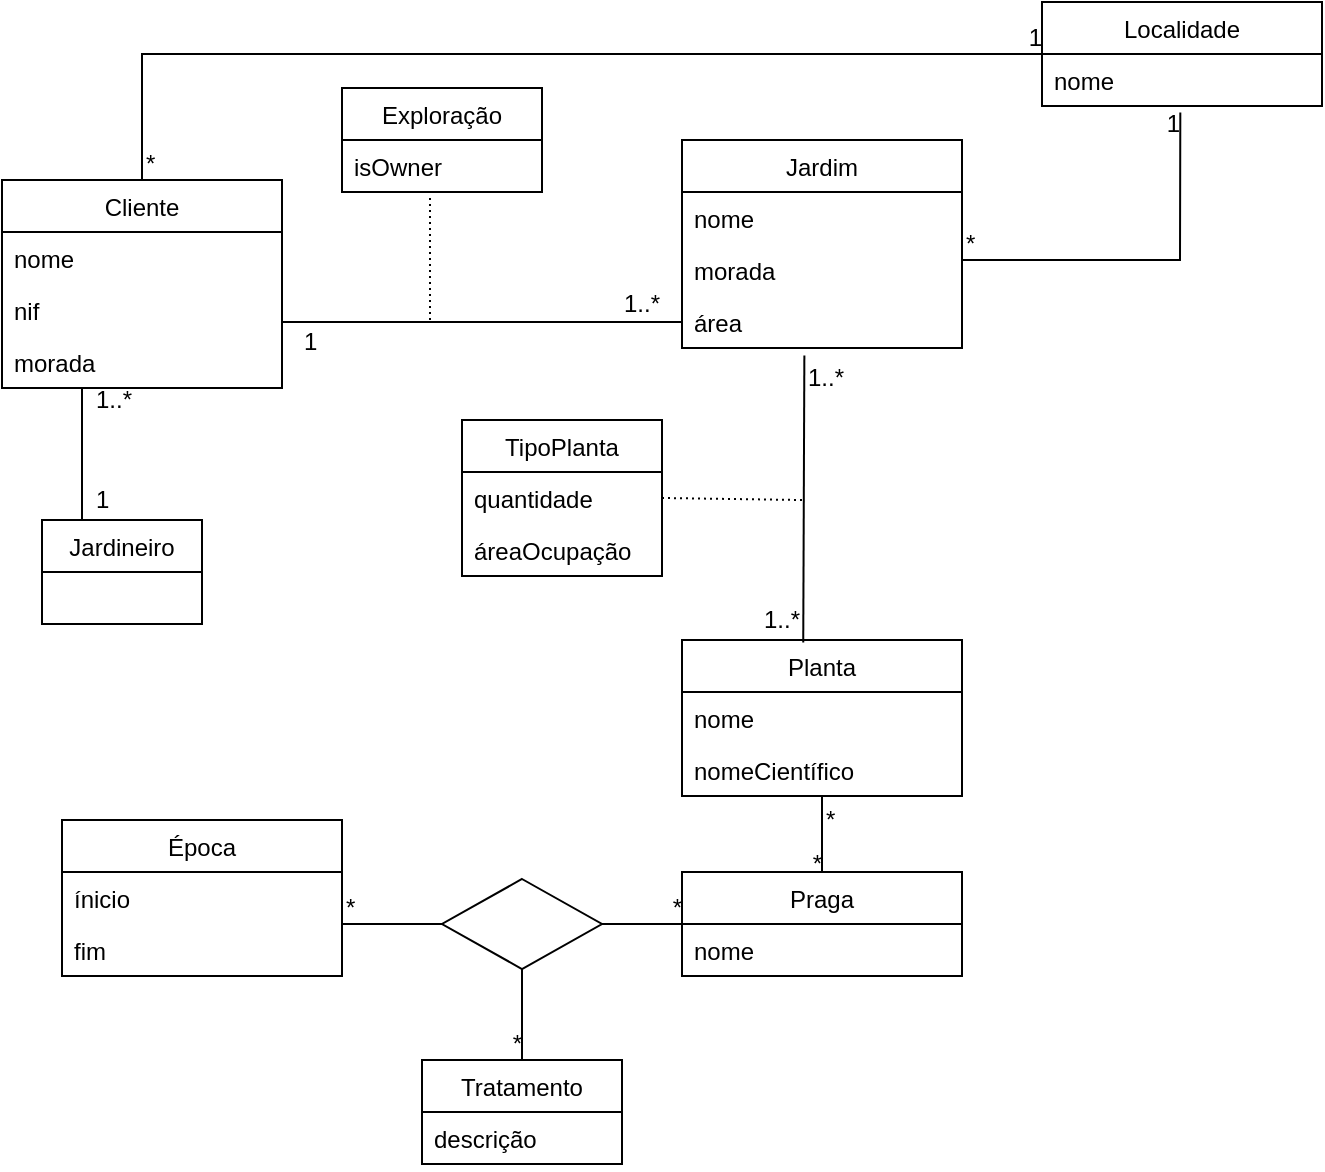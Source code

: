 <mxfile version="14.4.2" type="device"><diagram id="R-Qlvx659nVHb6XR74n9" name="Page-1"><mxGraphModel dx="761" dy="632" grid="1" gridSize="10" guides="1" tooltips="1" connect="1" arrows="1" fold="1" page="1" pageScale="1" pageWidth="827" pageHeight="1169" math="0" shadow="0"><root><mxCell id="0"/><mxCell id="1" parent="0"/><mxCell id="p2IRq4z4lxBSH37GjxNJ-1" value="Cliente" style="swimlane;fontStyle=0;childLayout=stackLayout;horizontal=1;startSize=26;fillColor=none;horizontalStack=0;resizeParent=1;resizeParentMax=0;resizeLast=0;collapsible=1;marginBottom=0;" parent="1" vertex="1"><mxGeometry x="40" y="160" width="140" height="104" as="geometry"/></mxCell><mxCell id="g7ioQa2eAXUk0I7rg1JK-16" value="" style="endArrow=none;html=1;rounded=0;entryX=0;entryY=0.5;entryDx=0;entryDy=0;" parent="p2IRq4z4lxBSH37GjxNJ-1" target="g7ioQa2eAXUk0I7rg1JK-12" edge="1"><mxGeometry relative="1" as="geometry"><mxPoint x="70" as="sourcePoint"/><mxPoint x="230" as="targetPoint"/><Array as="points"><mxPoint x="70" y="-63"/></Array></mxGeometry></mxCell><mxCell id="g7ioQa2eAXUk0I7rg1JK-17" value="*" style="resizable=0;html=1;align=left;verticalAlign=bottom;" parent="g7ioQa2eAXUk0I7rg1JK-16" connectable="0" vertex="1"><mxGeometry x="-1" relative="1" as="geometry"/></mxCell><mxCell id="g7ioQa2eAXUk0I7rg1JK-18" value="1" style="resizable=0;html=1;align=right;verticalAlign=bottom;" parent="g7ioQa2eAXUk0I7rg1JK-16" connectable="0" vertex="1"><mxGeometry x="1" relative="1" as="geometry"/></mxCell><mxCell id="p2IRq4z4lxBSH37GjxNJ-2" value="nome" style="text;strokeColor=none;fillColor=none;align=left;verticalAlign=top;spacingLeft=4;spacingRight=4;overflow=hidden;rotatable=0;points=[[0,0.5],[1,0.5]];portConstraint=eastwest;" parent="p2IRq4z4lxBSH37GjxNJ-1" vertex="1"><mxGeometry y="26" width="140" height="26" as="geometry"/></mxCell><mxCell id="p2IRq4z4lxBSH37GjxNJ-21" value="nif" style="text;strokeColor=none;fillColor=none;align=left;verticalAlign=top;spacingLeft=4;spacingRight=4;overflow=hidden;rotatable=0;points=[[0,0.5],[1,0.5]];portConstraint=eastwest;" parent="p2IRq4z4lxBSH37GjxNJ-1" vertex="1"><mxGeometry y="52" width="140" height="26" as="geometry"/></mxCell><mxCell id="p2IRq4z4lxBSH37GjxNJ-3" value="morada" style="text;strokeColor=none;fillColor=none;align=left;verticalAlign=top;spacingLeft=4;spacingRight=4;overflow=hidden;rotatable=0;points=[[0,0.5],[1,0.5]];portConstraint=eastwest;" parent="p2IRq4z4lxBSH37GjxNJ-1" vertex="1"><mxGeometry y="78" width="140" height="26" as="geometry"/></mxCell><mxCell id="p2IRq4z4lxBSH37GjxNJ-16" value="Jardim" style="swimlane;fontStyle=0;childLayout=stackLayout;horizontal=1;startSize=26;fillColor=none;horizontalStack=0;resizeParent=1;resizeParentMax=0;resizeLast=0;collapsible=1;marginBottom=0;verticalAlign=top;" parent="1" vertex="1"><mxGeometry x="380" y="140" width="140" height="104" as="geometry"/></mxCell><mxCell id="p2IRq4z4lxBSH37GjxNJ-20" value="nome" style="text;strokeColor=none;fillColor=none;align=left;verticalAlign=top;spacingLeft=4;spacingRight=4;overflow=hidden;rotatable=0;points=[[0,0.5],[1,0.5]];portConstraint=eastwest;" parent="p2IRq4z4lxBSH37GjxNJ-16" vertex="1"><mxGeometry y="26" width="140" height="26" as="geometry"/></mxCell><mxCell id="p2IRq4z4lxBSH37GjxNJ-17" value="morada" style="text;strokeColor=none;fillColor=none;align=left;verticalAlign=top;spacingLeft=4;spacingRight=4;overflow=hidden;rotatable=0;points=[[0,0.5],[1,0.5]];portConstraint=eastwest;" parent="p2IRq4z4lxBSH37GjxNJ-16" vertex="1"><mxGeometry y="52" width="140" height="26" as="geometry"/></mxCell><mxCell id="p2IRq4z4lxBSH37GjxNJ-22" value="área" style="text;strokeColor=none;fillColor=none;align=left;verticalAlign=top;spacingLeft=4;spacingRight=4;overflow=hidden;rotatable=0;points=[[0,0.5],[1,0.5]];portConstraint=eastwest;" parent="p2IRq4z4lxBSH37GjxNJ-16" vertex="1"><mxGeometry y="78" width="140" height="26" as="geometry"/></mxCell><mxCell id="p2IRq4z4lxBSH37GjxNJ-24" value="Época" style="swimlane;fontStyle=0;childLayout=stackLayout;horizontal=1;startSize=26;fillColor=none;horizontalStack=0;resizeParent=1;resizeParentMax=0;resizeLast=0;collapsible=1;marginBottom=0;" parent="1" vertex="1"><mxGeometry x="70" y="480" width="140" height="78" as="geometry"/></mxCell><mxCell id="p2IRq4z4lxBSH37GjxNJ-25" value="ínicio" style="text;strokeColor=none;fillColor=none;align=left;verticalAlign=top;spacingLeft=4;spacingRight=4;overflow=hidden;rotatable=0;points=[[0,0.5],[1,0.5]];portConstraint=eastwest;" parent="p2IRq4z4lxBSH37GjxNJ-24" vertex="1"><mxGeometry y="26" width="140" height="26" as="geometry"/></mxCell><mxCell id="p2IRq4z4lxBSH37GjxNJ-26" value="fim" style="text;strokeColor=none;fillColor=none;align=left;verticalAlign=top;spacingLeft=4;spacingRight=4;overflow=hidden;rotatable=0;points=[[0,0.5],[1,0.5]];portConstraint=eastwest;" parent="p2IRq4z4lxBSH37GjxNJ-24" vertex="1"><mxGeometry y="52" width="140" height="26" as="geometry"/></mxCell><mxCell id="p2IRq4z4lxBSH37GjxNJ-28" value="Planta" style="swimlane;fontStyle=0;childLayout=stackLayout;horizontal=1;startSize=26;fillColor=none;horizontalStack=0;resizeParent=1;resizeParentMax=0;resizeLast=0;collapsible=1;marginBottom=0;" parent="1" vertex="1"><mxGeometry x="380" y="390" width="140" height="78" as="geometry"/></mxCell><mxCell id="p2IRq4z4lxBSH37GjxNJ-29" value="nome" style="text;strokeColor=none;fillColor=none;align=left;verticalAlign=top;spacingLeft=4;spacingRight=4;overflow=hidden;rotatable=0;points=[[0,0.5],[1,0.5]];portConstraint=eastwest;" parent="p2IRq4z4lxBSH37GjxNJ-28" vertex="1"><mxGeometry y="26" width="140" height="26" as="geometry"/></mxCell><mxCell id="p2IRq4z4lxBSH37GjxNJ-61" value="nomeCientífico" style="text;strokeColor=none;fillColor=none;align=left;verticalAlign=top;spacingLeft=4;spacingRight=4;overflow=hidden;rotatable=0;points=[[0,0.5],[1,0.5]];portConstraint=eastwest;" parent="p2IRq4z4lxBSH37GjxNJ-28" vertex="1"><mxGeometry y="52" width="140" height="26" as="geometry"/></mxCell><mxCell id="p2IRq4z4lxBSH37GjxNJ-58" value="" style="endArrow=none;html=1;rounded=0;entryX=0;entryY=0.5;entryDx=0;entryDy=0;exitX=1;exitY=0.731;exitDx=0;exitDy=0;exitPerimeter=0;" parent="1" source="p2IRq4z4lxBSH37GjxNJ-21" edge="1"><mxGeometry relative="1" as="geometry"><mxPoint x="180" y="295.17" as="sourcePoint"/><mxPoint x="380" y="231" as="targetPoint"/></mxGeometry></mxCell><mxCell id="p2IRq4z4lxBSH37GjxNJ-59" value="1" style="resizable=0;html=1;align=left;verticalAlign=bottom;" parent="p2IRq4z4lxBSH37GjxNJ-58" connectable="0" vertex="1"><mxGeometry x="-1" relative="1" as="geometry"><mxPoint x="9" y="18.99" as="offset"/></mxGeometry></mxCell><mxCell id="p2IRq4z4lxBSH37GjxNJ-60" value="1..*" style="resizable=0;html=1;align=right;verticalAlign=bottom;" parent="p2IRq4z4lxBSH37GjxNJ-58" connectable="0" vertex="1"><mxGeometry x="1" relative="1" as="geometry"><mxPoint x="-10.25" y="-1.0" as="offset"/></mxGeometry></mxCell><mxCell id="p2IRq4z4lxBSH37GjxNJ-66" value="" style="endArrow=none;html=1;rounded=0;entryX=0.433;entryY=0.016;entryDx=0;entryDy=0;entryPerimeter=0;exitX=0.437;exitY=1.146;exitDx=0;exitDy=0;exitPerimeter=0;" parent="1" source="p2IRq4z4lxBSH37GjxNJ-22" target="p2IRq4z4lxBSH37GjxNJ-28" edge="1"><mxGeometry relative="1" as="geometry"><mxPoint x="440" y="250" as="sourcePoint"/><mxPoint x="600" y="270" as="targetPoint"/></mxGeometry></mxCell><mxCell id="p2IRq4z4lxBSH37GjxNJ-67" value="1..*" style="resizable=0;html=1;align=left;verticalAlign=bottom;" parent="p2IRq4z4lxBSH37GjxNJ-66" connectable="0" vertex="1"><mxGeometry x="-1" relative="1" as="geometry"><mxPoint y="20" as="offset"/></mxGeometry></mxCell><mxCell id="p2IRq4z4lxBSH37GjxNJ-68" value="1..*" style="resizable=0;html=1;align=right;verticalAlign=bottom;" parent="p2IRq4z4lxBSH37GjxNJ-66" connectable="0" vertex="1"><mxGeometry x="1" relative="1" as="geometry"><mxPoint x="-0.62" y="-2.35" as="offset"/></mxGeometry></mxCell><mxCell id="p2IRq4z4lxBSH37GjxNJ-69" value="Praga" style="swimlane;fontStyle=0;childLayout=stackLayout;horizontal=1;startSize=26;fillColor=none;horizontalStack=0;resizeParent=1;resizeParentMax=0;resizeLast=0;collapsible=1;marginBottom=0;" parent="1" vertex="1"><mxGeometry x="380" y="506" width="140" height="52" as="geometry"/></mxCell><mxCell id="p2IRq4z4lxBSH37GjxNJ-70" value="nome" style="text;strokeColor=none;fillColor=none;align=left;verticalAlign=top;spacingLeft=4;spacingRight=4;overflow=hidden;rotatable=0;points=[[0,0.5],[1,0.5]];portConstraint=eastwest;" parent="p2IRq4z4lxBSH37GjxNJ-69" vertex="1"><mxGeometry y="26" width="140" height="26" as="geometry"/></mxCell><mxCell id="p2IRq4z4lxBSH37GjxNJ-73" value="" style="endArrow=none;html=1;rounded=0;entryX=0.5;entryY=0;entryDx=0;entryDy=0;" parent="1" target="p2IRq4z4lxBSH37GjxNJ-69" edge="1"><mxGeometry relative="1" as="geometry"><mxPoint x="450" y="468" as="sourcePoint"/><mxPoint x="610" y="520" as="targetPoint"/></mxGeometry></mxCell><mxCell id="p2IRq4z4lxBSH37GjxNJ-74" value="*" style="resizable=0;html=1;align=left;verticalAlign=bottom;" parent="p2IRq4z4lxBSH37GjxNJ-73" connectable="0" vertex="1"><mxGeometry x="-1" relative="1" as="geometry"><mxPoint y="20" as="offset"/></mxGeometry></mxCell><mxCell id="p2IRq4z4lxBSH37GjxNJ-75" value="*" style="resizable=0;html=1;align=right;verticalAlign=bottom;" parent="p2IRq4z4lxBSH37GjxNJ-73" connectable="0" vertex="1"><mxGeometry x="1" relative="1" as="geometry"><mxPoint y="4" as="offset"/></mxGeometry></mxCell><mxCell id="p2IRq4z4lxBSH37GjxNJ-80" value="Tratamento" style="swimlane;fontStyle=0;childLayout=stackLayout;horizontal=1;startSize=26;fillColor=none;horizontalStack=0;resizeParent=1;resizeParentMax=0;resizeLast=0;collapsible=1;marginBottom=0;" parent="1" vertex="1"><mxGeometry x="250" y="600" width="100" height="52" as="geometry"/></mxCell><mxCell id="p2IRq4z4lxBSH37GjxNJ-81" value="descrição" style="text;strokeColor=none;fillColor=none;align=left;verticalAlign=top;spacingLeft=4;spacingRight=4;overflow=hidden;rotatable=0;points=[[0,0.5],[1,0.5]];portConstraint=eastwest;" parent="p2IRq4z4lxBSH37GjxNJ-80" vertex="1"><mxGeometry y="26" width="100" height="26" as="geometry"/></mxCell><mxCell id="p2IRq4z4lxBSH37GjxNJ-84" value="Jardineiro" style="swimlane;fontStyle=0;childLayout=stackLayout;horizontal=1;startSize=26;fillColor=none;horizontalStack=0;resizeParent=1;resizeParentMax=0;resizeLast=0;collapsible=1;marginBottom=0;" parent="1" vertex="1"><mxGeometry x="60" y="330" width="80" height="52" as="geometry"/></mxCell><mxCell id="p2IRq4z4lxBSH37GjxNJ-88" value="" style="endArrow=none;html=1;rounded=0;entryX=0.25;entryY=0;entryDx=0;entryDy=0;" parent="1" target="p2IRq4z4lxBSH37GjxNJ-84" edge="1"><mxGeometry relative="1" as="geometry"><mxPoint x="80" y="264" as="sourcePoint"/><mxPoint x="210" y="263" as="targetPoint"/></mxGeometry></mxCell><mxCell id="p2IRq4z4lxBSH37GjxNJ-89" value="1" style="resizable=0;html=1;align=left;verticalAlign=bottom;" parent="1" connectable="0" vertex="1"><mxGeometry x="199" y="229.996" as="geometry"><mxPoint x="-114" y="99" as="offset"/></mxGeometry></mxCell><mxCell id="p2IRq4z4lxBSH37GjxNJ-90" value="1..*" style="resizable=0;html=1;align=left;verticalAlign=bottom;" parent="1" connectable="0" vertex="1"><mxGeometry x="199" y="179.996" as="geometry"><mxPoint x="-114" y="99" as="offset"/></mxGeometry></mxCell><mxCell id="p2IRq4z4lxBSH37GjxNJ-91" value="" style="endArrow=none;html=1;rounded=0;dashed=1;dashPattern=1 2;" parent="1" edge="1"><mxGeometry relative="1" as="geometry"><mxPoint x="254" y="230" as="sourcePoint"/><mxPoint x="254" y="169" as="targetPoint"/></mxGeometry></mxCell><mxCell id="p2IRq4z4lxBSH37GjxNJ-93" value="Exploração" style="swimlane;fontStyle=0;childLayout=stackLayout;horizontal=1;startSize=26;fillColor=none;horizontalStack=0;resizeParent=1;resizeParentMax=0;resizeLast=0;collapsible=1;marginBottom=0;" parent="1" vertex="1"><mxGeometry x="210" y="114" width="100" height="52" as="geometry"/></mxCell><mxCell id="p2IRq4z4lxBSH37GjxNJ-94" value="isOwner" style="text;strokeColor=none;fillColor=none;align=left;verticalAlign=top;spacingLeft=4;spacingRight=4;overflow=hidden;rotatable=0;points=[[0,0.5],[1,0.5]];portConstraint=eastwest;" parent="p2IRq4z4lxBSH37GjxNJ-93" vertex="1"><mxGeometry y="26" width="100" height="26" as="geometry"/></mxCell><mxCell id="p2IRq4z4lxBSH37GjxNJ-100" value="" style="endArrow=none;html=1;rounded=0;dashed=1;dashPattern=1 2;exitX=1;exitY=0.5;exitDx=0;exitDy=0;" parent="1" source="p2IRq4z4lxBSH37GjxNJ-111" edge="1"><mxGeometry relative="1" as="geometry"><mxPoint x="280" y="330" as="sourcePoint"/><mxPoint x="440" y="320" as="targetPoint"/></mxGeometry></mxCell><mxCell id="p2IRq4z4lxBSH37GjxNJ-110" value="TipoPlanta" style="swimlane;fontStyle=0;childLayout=stackLayout;horizontal=1;startSize=26;fillColor=none;horizontalStack=0;resizeParent=1;resizeParentMax=0;resizeLast=0;collapsible=1;marginBottom=0;" parent="1" vertex="1"><mxGeometry x="270" y="280" width="100" height="78" as="geometry"/></mxCell><mxCell id="p2IRq4z4lxBSH37GjxNJ-111" value="quantidade" style="text;strokeColor=none;fillColor=none;align=left;verticalAlign=top;spacingLeft=4;spacingRight=4;overflow=hidden;rotatable=0;points=[[0,0.5],[1,0.5]];portConstraint=eastwest;" parent="p2IRq4z4lxBSH37GjxNJ-110" vertex="1"><mxGeometry y="26" width="100" height="26" as="geometry"/></mxCell><mxCell id="p2IRq4z4lxBSH37GjxNJ-112" value="áreaOcupação" style="text;strokeColor=none;fillColor=none;align=left;verticalAlign=top;spacingLeft=4;spacingRight=4;overflow=hidden;rotatable=0;points=[[0,0.5],[1,0.5]];portConstraint=eastwest;" parent="p2IRq4z4lxBSH37GjxNJ-110" vertex="1"><mxGeometry y="52" width="100" height="26" as="geometry"/></mxCell><mxCell id="g7ioQa2eAXUk0I7rg1JK-4" value="" style="shape=rhombus;perimeter=rhombusPerimeter;whiteSpace=wrap;html=1;align=center;" parent="1" vertex="1"><mxGeometry x="260" y="509.5" width="80" height="45" as="geometry"/></mxCell><mxCell id="g7ioQa2eAXUk0I7rg1JK-5" value="" style="endArrow=none;html=1;rounded=0;" parent="1" edge="1"><mxGeometry relative="1" as="geometry"><mxPoint x="340" y="532" as="sourcePoint"/><mxPoint x="380" y="532" as="targetPoint"/></mxGeometry></mxCell><mxCell id="g7ioQa2eAXUk0I7rg1JK-7" value="*" style="resizable=0;html=1;align=right;verticalAlign=bottom;" parent="g7ioQa2eAXUk0I7rg1JK-5" connectable="0" vertex="1"><mxGeometry x="1" relative="1" as="geometry"/></mxCell><mxCell id="g7ioQa2eAXUk0I7rg1JK-1" value="" style="endArrow=none;html=1;rounded=0;entryX=0;entryY=0.5;entryDx=0;entryDy=0;" parent="1" target="g7ioQa2eAXUk0I7rg1JK-4" edge="1"><mxGeometry relative="1" as="geometry"><mxPoint x="210" y="532" as="sourcePoint"/><mxPoint x="250" y="532" as="targetPoint"/></mxGeometry></mxCell><mxCell id="g7ioQa2eAXUk0I7rg1JK-2" value="*" style="resizable=0;html=1;align=left;verticalAlign=bottom;" parent="g7ioQa2eAXUk0I7rg1JK-1" connectable="0" vertex="1"><mxGeometry x="-1" relative="1" as="geometry"/></mxCell><mxCell id="g7ioQa2eAXUk0I7rg1JK-8" value="" style="endArrow=none;html=1;rounded=0;entryX=0.5;entryY=0;entryDx=0;entryDy=0;" parent="1" target="p2IRq4z4lxBSH37GjxNJ-80" edge="1"><mxGeometry relative="1" as="geometry"><mxPoint x="300" y="554.5" as="sourcePoint"/><mxPoint x="460" y="554.5" as="targetPoint"/></mxGeometry></mxCell><mxCell id="g7ioQa2eAXUk0I7rg1JK-10" value="*" style="resizable=0;html=1;align=right;verticalAlign=bottom;" parent="g7ioQa2eAXUk0I7rg1JK-8" connectable="0" vertex="1"><mxGeometry x="1" relative="1" as="geometry"/></mxCell><mxCell id="g7ioQa2eAXUk0I7rg1JK-12" value="Localidade" style="swimlane;fontStyle=0;childLayout=stackLayout;horizontal=1;startSize=26;fillColor=none;horizontalStack=0;resizeParent=1;resizeParentMax=0;resizeLast=0;collapsible=1;marginBottom=0;" parent="1" vertex="1"><mxGeometry x="560" y="71" width="140" height="52" as="geometry"/></mxCell><mxCell id="g7ioQa2eAXUk0I7rg1JK-13" value="nome" style="text;strokeColor=none;fillColor=none;align=left;verticalAlign=top;spacingLeft=4;spacingRight=4;overflow=hidden;rotatable=0;points=[[0,0.5],[1,0.5]];portConstraint=eastwest;" parent="g7ioQa2eAXUk0I7rg1JK-12" vertex="1"><mxGeometry y="26" width="140" height="26" as="geometry"/></mxCell><mxCell id="g7ioQa2eAXUk0I7rg1JK-19" value="" style="endArrow=none;html=1;rounded=0;entryX=0.494;entryY=1.123;entryDx=0;entryDy=0;entryPerimeter=0;" parent="1" target="g7ioQa2eAXUk0I7rg1JK-13" edge="1"><mxGeometry relative="1" as="geometry"><mxPoint x="520" y="200" as="sourcePoint"/><mxPoint x="680" y="200" as="targetPoint"/><Array as="points"><mxPoint x="629" y="200"/></Array></mxGeometry></mxCell><mxCell id="g7ioQa2eAXUk0I7rg1JK-20" value="*" style="resizable=0;html=1;align=left;verticalAlign=bottom;" parent="g7ioQa2eAXUk0I7rg1JK-19" connectable="0" vertex="1"><mxGeometry x="-1" relative="1" as="geometry"/></mxCell><mxCell id="g7ioQa2eAXUk0I7rg1JK-21" value="1" style="resizable=0;html=1;align=right;verticalAlign=bottom;" parent="g7ioQa2eAXUk0I7rg1JK-19" connectable="0" vertex="1"><mxGeometry x="1" relative="1" as="geometry"><mxPoint y="14" as="offset"/></mxGeometry></mxCell></root></mxGraphModel></diagram></mxfile>